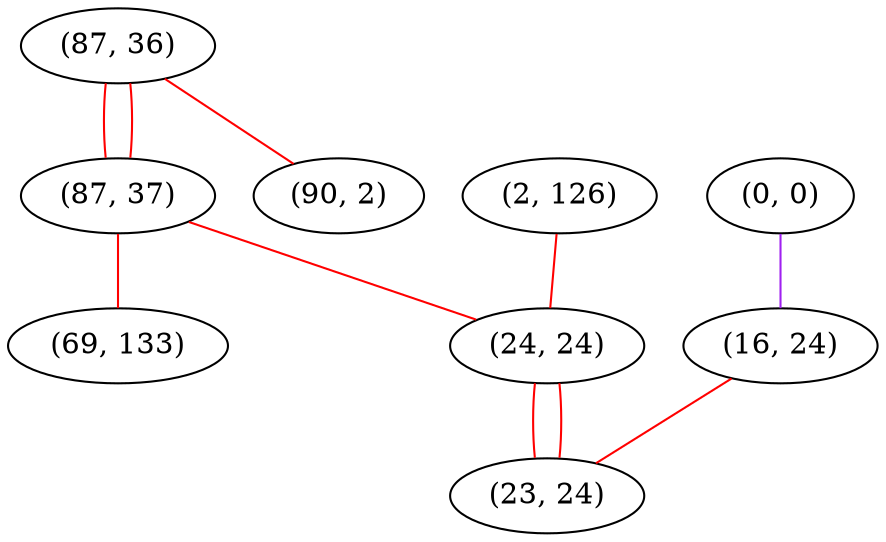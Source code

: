 graph "" {
"(87, 36)";
"(87, 37)";
"(69, 133)";
"(2, 126)";
"(0, 0)";
"(90, 2)";
"(24, 24)";
"(16, 24)";
"(23, 24)";
"(87, 36)" -- "(87, 37)"  [color=red, key=0, weight=1];
"(87, 36)" -- "(87, 37)"  [color=red, key=1, weight=1];
"(87, 36)" -- "(90, 2)"  [color=red, key=0, weight=1];
"(87, 37)" -- "(24, 24)"  [color=red, key=0, weight=1];
"(87, 37)" -- "(69, 133)"  [color=red, key=0, weight=1];
"(2, 126)" -- "(24, 24)"  [color=red, key=0, weight=1];
"(0, 0)" -- "(16, 24)"  [color=purple, key=0, weight=4];
"(24, 24)" -- "(23, 24)"  [color=red, key=0, weight=1];
"(24, 24)" -- "(23, 24)"  [color=red, key=1, weight=1];
"(16, 24)" -- "(23, 24)"  [color=red, key=0, weight=1];
}
